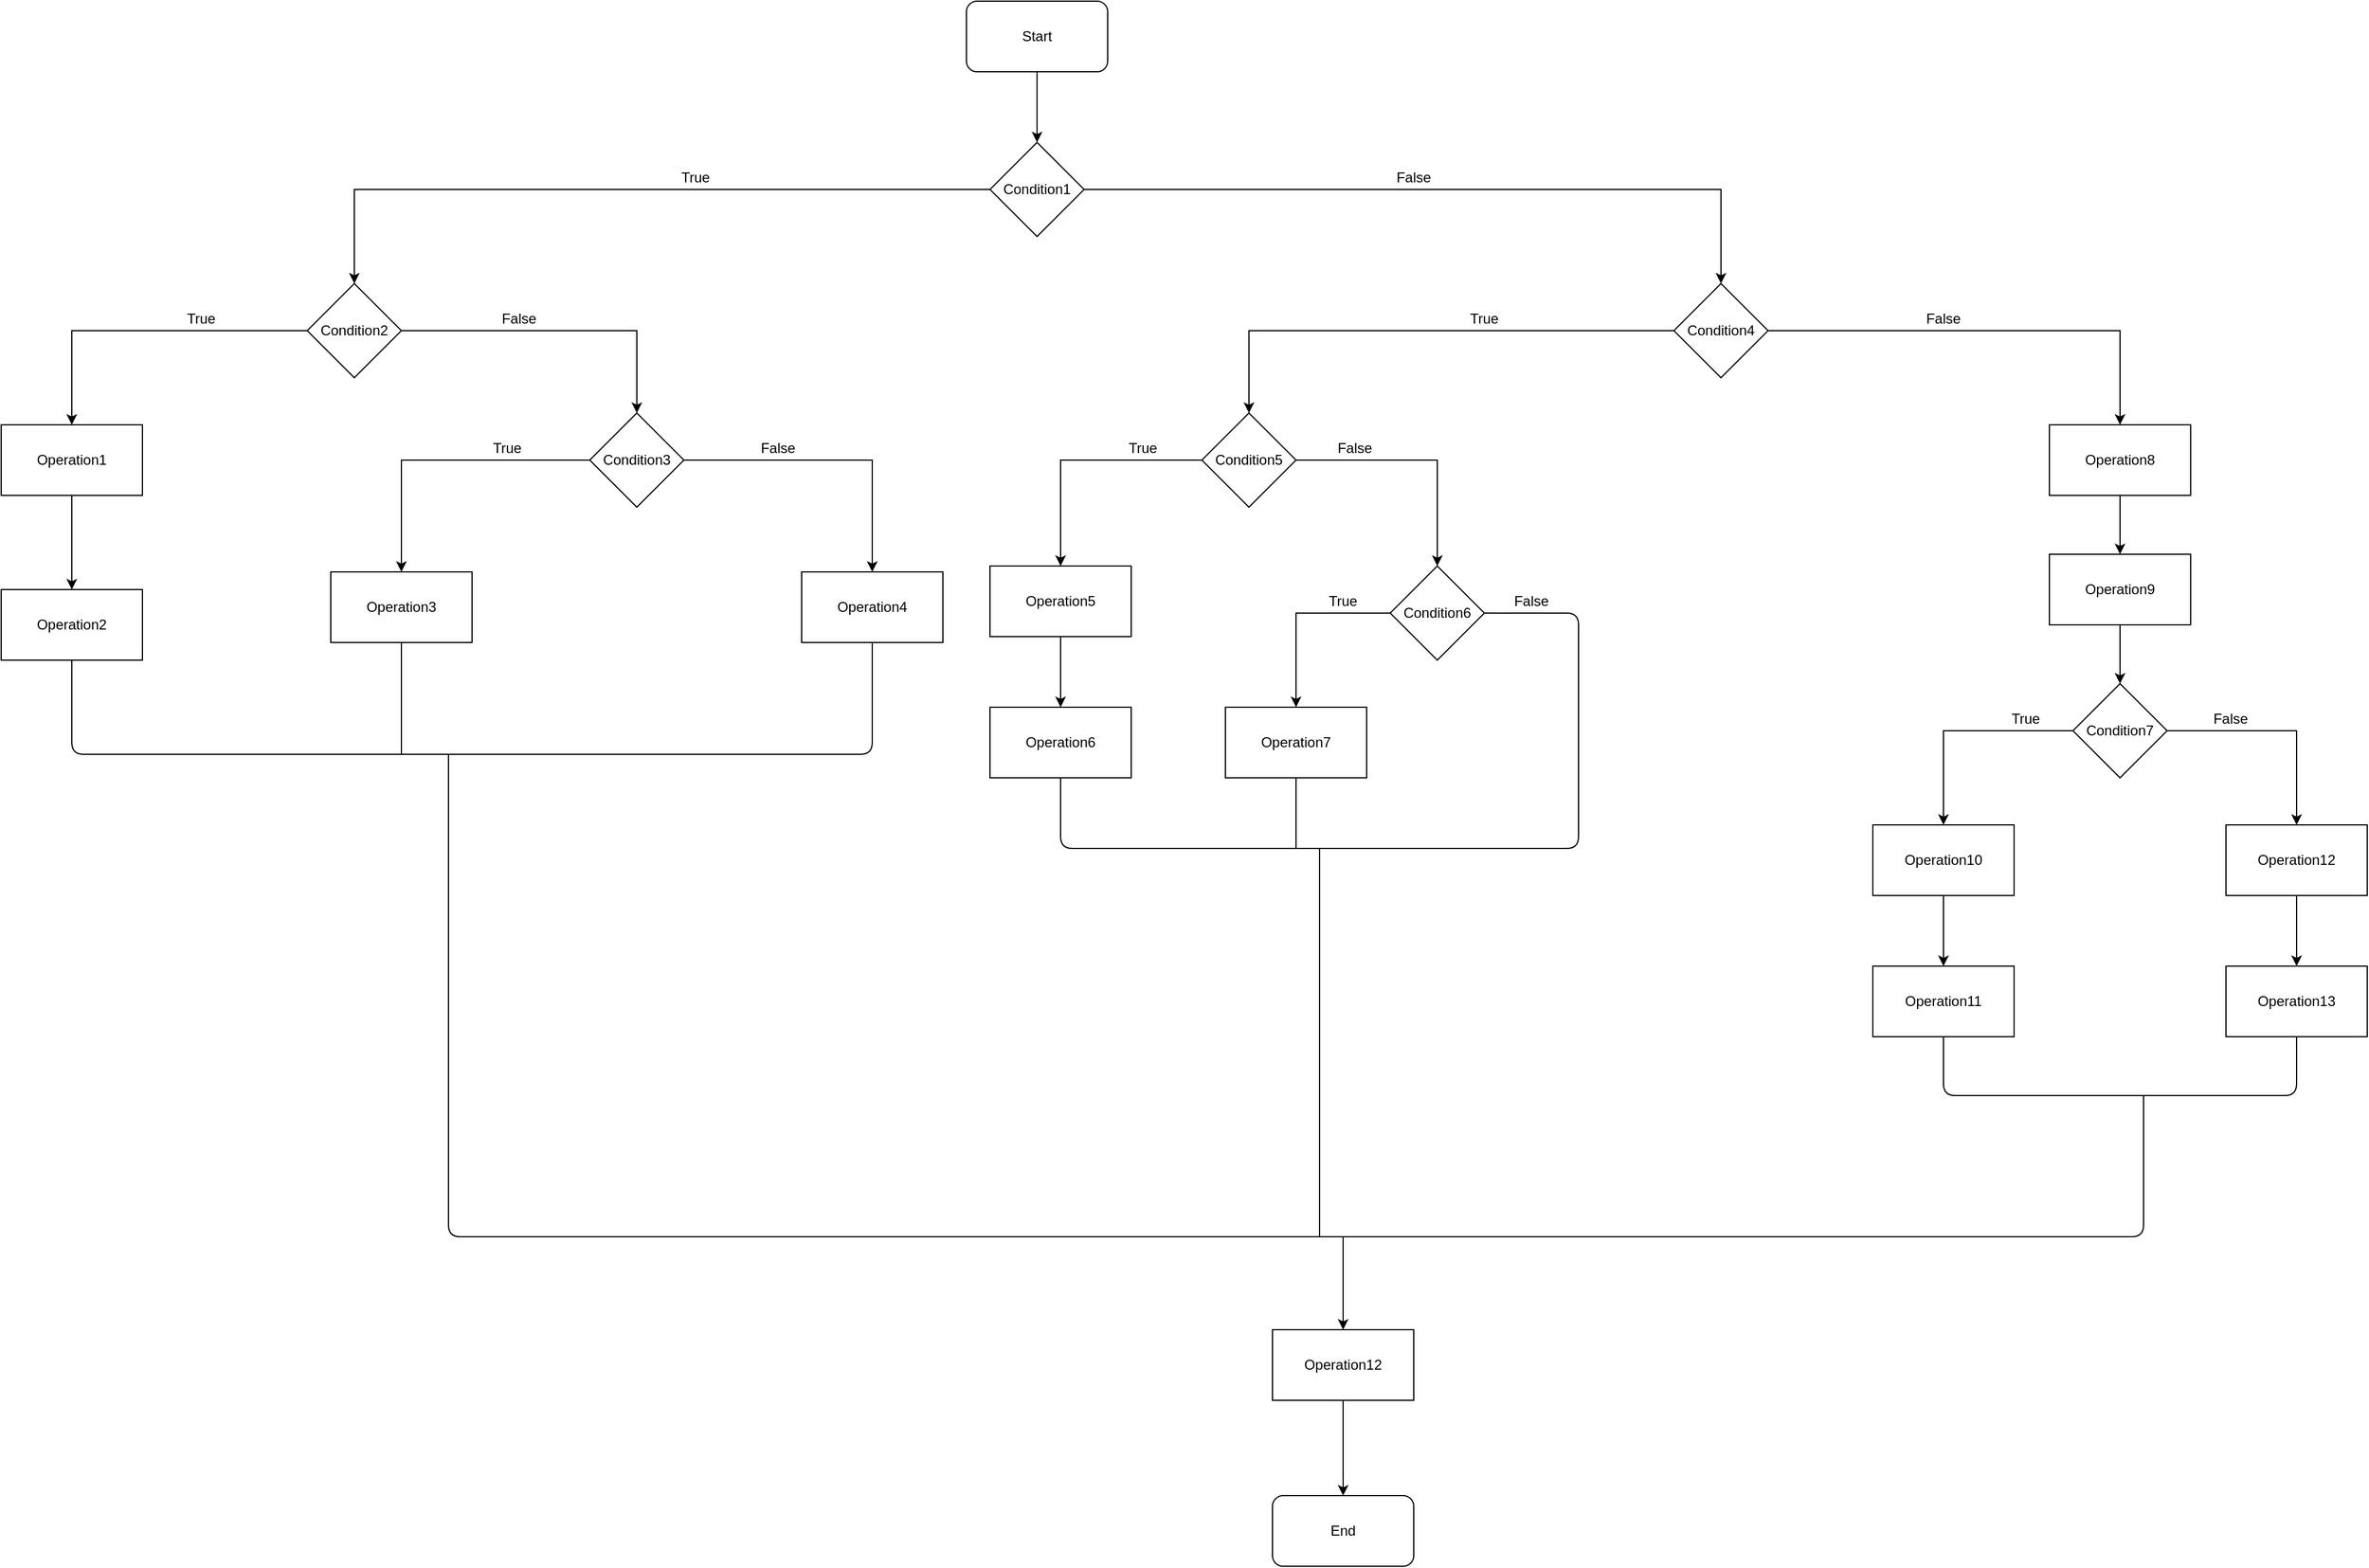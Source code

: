 <mxfile>
    <diagram id="HNjI0YHlFYcTdnRnbW5Z" name="Page-1">
        <mxGraphModel dx="1896" dy="717" grid="1" gridSize="10" guides="1" tooltips="1" connect="1" arrows="1" fold="1" page="1" pageScale="1" pageWidth="827" pageHeight="1169" math="0" shadow="0">
            <root>
                <mxCell id="0"/>
                <mxCell id="1" parent="0"/>
                <mxCell id="4" style="edgeStyle=orthogonalEdgeStyle;rounded=0;orthogonalLoop=1;jettySize=auto;html=1;" edge="1" parent="1" source="2" target="3">
                    <mxGeometry relative="1" as="geometry"/>
                </mxCell>
                <mxCell id="2" value="Start" style="rounded=1;whiteSpace=wrap;html=1;" vertex="1" parent="1">
                    <mxGeometry x="600" y="40" width="120" height="60" as="geometry"/>
                </mxCell>
                <mxCell id="7" style="edgeStyle=orthogonalEdgeStyle;rounded=0;orthogonalLoop=1;jettySize=auto;html=1;" edge="1" parent="1" source="3" target="6">
                    <mxGeometry relative="1" as="geometry"/>
                </mxCell>
                <mxCell id="8" style="edgeStyle=orthogonalEdgeStyle;rounded=0;orthogonalLoop=1;jettySize=auto;html=1;" edge="1" parent="1" source="3" target="5">
                    <mxGeometry relative="1" as="geometry"/>
                </mxCell>
                <mxCell id="3" value="Condition1" style="rhombus;whiteSpace=wrap;html=1;" vertex="1" parent="1">
                    <mxGeometry x="620" y="160" width="80" height="80" as="geometry"/>
                </mxCell>
                <mxCell id="43" style="edgeStyle=orthogonalEdgeStyle;rounded=0;orthogonalLoop=1;jettySize=auto;html=1;" edge="1" parent="1" source="5" target="42">
                    <mxGeometry relative="1" as="geometry"/>
                </mxCell>
                <mxCell id="56" style="edgeStyle=orthogonalEdgeStyle;rounded=0;orthogonalLoop=1;jettySize=auto;html=1;" edge="1" parent="1" source="5" target="55">
                    <mxGeometry relative="1" as="geometry"/>
                </mxCell>
                <mxCell id="5" value="Condition4" style="rhombus;whiteSpace=wrap;html=1;" vertex="1" parent="1">
                    <mxGeometry x="1201" y="280" width="80" height="80" as="geometry"/>
                </mxCell>
                <mxCell id="10" style="edgeStyle=orthogonalEdgeStyle;rounded=0;orthogonalLoop=1;jettySize=auto;html=1;" edge="1" parent="1" source="6" target="9">
                    <mxGeometry relative="1" as="geometry"/>
                </mxCell>
                <mxCell id="14" style="edgeStyle=orthogonalEdgeStyle;rounded=0;orthogonalLoop=1;jettySize=auto;html=1;" edge="1" parent="1" source="6" target="13">
                    <mxGeometry relative="1" as="geometry"/>
                </mxCell>
                <mxCell id="6" value="Condition2" style="rhombus;whiteSpace=wrap;html=1;" vertex="1" parent="1">
                    <mxGeometry x="40" y="280" width="80" height="80" as="geometry"/>
                </mxCell>
                <mxCell id="12" style="edgeStyle=orthogonalEdgeStyle;rounded=0;orthogonalLoop=1;jettySize=auto;html=1;" edge="1" parent="1" source="9" target="11">
                    <mxGeometry relative="1" as="geometry"/>
                </mxCell>
                <mxCell id="9" value="Operation1" style="rounded=0;whiteSpace=wrap;html=1;" vertex="1" parent="1">
                    <mxGeometry x="-220" y="400" width="120" height="60" as="geometry"/>
                </mxCell>
                <mxCell id="11" value="Operation2" style="rounded=0;whiteSpace=wrap;html=1;" vertex="1" parent="1">
                    <mxGeometry x="-220" y="540" width="120" height="60" as="geometry"/>
                </mxCell>
                <mxCell id="16" style="edgeStyle=orthogonalEdgeStyle;rounded=0;orthogonalLoop=1;jettySize=auto;html=1;" edge="1" parent="1" source="13" target="15">
                    <mxGeometry relative="1" as="geometry"/>
                </mxCell>
                <mxCell id="18" style="edgeStyle=orthogonalEdgeStyle;rounded=0;orthogonalLoop=1;jettySize=auto;html=1;" edge="1" parent="1" source="13" target="17">
                    <mxGeometry relative="1" as="geometry"/>
                </mxCell>
                <mxCell id="13" value="Condition3" style="rhombus;whiteSpace=wrap;html=1;" vertex="1" parent="1">
                    <mxGeometry x="280" y="390" width="80" height="80" as="geometry"/>
                </mxCell>
                <mxCell id="15" value="Operation3" style="rounded=0;whiteSpace=wrap;html=1;" vertex="1" parent="1">
                    <mxGeometry x="60" y="525" width="120" height="60" as="geometry"/>
                </mxCell>
                <mxCell id="17" value="Operation4" style="rounded=0;whiteSpace=wrap;html=1;" vertex="1" parent="1">
                    <mxGeometry x="460" y="525" width="120" height="60" as="geometry"/>
                </mxCell>
                <mxCell id="19" value="" style="endArrow=none;html=1;exitX=0.5;exitY=1;exitDx=0;exitDy=0;entryX=0.5;entryY=1;entryDx=0;entryDy=0;" edge="1" parent="1" source="11" target="17">
                    <mxGeometry width="50" height="50" relative="1" as="geometry">
                        <mxPoint x="330" y="580" as="sourcePoint"/>
                        <mxPoint x="380" y="530" as="targetPoint"/>
                        <Array as="points">
                            <mxPoint x="-160" y="680"/>
                            <mxPoint x="520" y="680"/>
                        </Array>
                    </mxGeometry>
                </mxCell>
                <mxCell id="20" value="" style="endArrow=none;html=1;exitX=0.5;exitY=1;exitDx=0;exitDy=0;" edge="1" parent="1" source="15">
                    <mxGeometry width="50" height="50" relative="1" as="geometry">
                        <mxPoint x="330" y="580" as="sourcePoint"/>
                        <mxPoint x="120" y="680" as="targetPoint"/>
                    </mxGeometry>
                </mxCell>
                <mxCell id="45" style="edgeStyle=orthogonalEdgeStyle;rounded=0;orthogonalLoop=1;jettySize=auto;html=1;" edge="1" parent="1" source="42" target="44">
                    <mxGeometry relative="1" as="geometry"/>
                </mxCell>
                <mxCell id="50" style="edgeStyle=orthogonalEdgeStyle;rounded=0;orthogonalLoop=1;jettySize=auto;html=1;entryX=0.5;entryY=0;entryDx=0;entryDy=0;" edge="1" parent="1" source="42" target="48">
                    <mxGeometry relative="1" as="geometry"/>
                </mxCell>
                <mxCell id="42" value="Condition5" style="rhombus;whiteSpace=wrap;html=1;" vertex="1" parent="1">
                    <mxGeometry x="800" y="390" width="80" height="80" as="geometry"/>
                </mxCell>
                <mxCell id="47" style="edgeStyle=orthogonalEdgeStyle;rounded=0;orthogonalLoop=1;jettySize=auto;html=1;" edge="1" parent="1" source="44" target="46">
                    <mxGeometry relative="1" as="geometry"/>
                </mxCell>
                <mxCell id="44" value="Operation5" style="rounded=0;whiteSpace=wrap;html=1;" vertex="1" parent="1">
                    <mxGeometry x="620" y="520" width="120" height="60" as="geometry"/>
                </mxCell>
                <mxCell id="46" value="Operation6" style="rounded=0;whiteSpace=wrap;html=1;" vertex="1" parent="1">
                    <mxGeometry x="620" y="640" width="120" height="60" as="geometry"/>
                </mxCell>
                <mxCell id="52" style="edgeStyle=orthogonalEdgeStyle;rounded=0;orthogonalLoop=1;jettySize=auto;html=1;" edge="1" parent="1" source="48" target="51">
                    <mxGeometry relative="1" as="geometry"/>
                </mxCell>
                <mxCell id="48" value="Condition6" style="rhombus;whiteSpace=wrap;html=1;" vertex="1" parent="1">
                    <mxGeometry x="960" y="520" width="80" height="80" as="geometry"/>
                </mxCell>
                <mxCell id="51" value="Operation7" style="rounded=0;whiteSpace=wrap;html=1;" vertex="1" parent="1">
                    <mxGeometry x="820" y="640" width="120" height="60" as="geometry"/>
                </mxCell>
                <mxCell id="53" value="" style="endArrow=none;html=1;exitX=0.5;exitY=1;exitDx=0;exitDy=0;entryX=1;entryY=0.5;entryDx=0;entryDy=0;" edge="1" parent="1" source="46" target="48">
                    <mxGeometry width="50" height="50" relative="1" as="geometry">
                        <mxPoint x="960" y="750" as="sourcePoint"/>
                        <mxPoint x="1010" y="700" as="targetPoint"/>
                        <Array as="points">
                            <mxPoint x="680" y="760"/>
                            <mxPoint x="1120" y="760"/>
                            <mxPoint x="1120" y="560"/>
                        </Array>
                    </mxGeometry>
                </mxCell>
                <mxCell id="54" value="" style="endArrow=none;html=1;entryX=0.5;entryY=1;entryDx=0;entryDy=0;" edge="1" parent="1" target="51">
                    <mxGeometry width="50" height="50" relative="1" as="geometry">
                        <mxPoint x="880" y="760" as="sourcePoint"/>
                        <mxPoint x="1010" y="700" as="targetPoint"/>
                    </mxGeometry>
                </mxCell>
                <mxCell id="58" style="edgeStyle=orthogonalEdgeStyle;rounded=0;orthogonalLoop=1;jettySize=auto;html=1;" edge="1" parent="1" source="55" target="57">
                    <mxGeometry relative="1" as="geometry"/>
                </mxCell>
                <mxCell id="55" value="Operation8" style="rounded=0;whiteSpace=wrap;html=1;" vertex="1" parent="1">
                    <mxGeometry x="1520" y="400" width="120" height="60" as="geometry"/>
                </mxCell>
                <mxCell id="60" style="edgeStyle=orthogonalEdgeStyle;rounded=0;orthogonalLoop=1;jettySize=auto;html=1;" edge="1" parent="1" source="57" target="59">
                    <mxGeometry relative="1" as="geometry"/>
                </mxCell>
                <mxCell id="57" value="Operation9" style="rounded=0;whiteSpace=wrap;html=1;" vertex="1" parent="1">
                    <mxGeometry x="1520" y="510" width="120" height="60" as="geometry"/>
                </mxCell>
                <mxCell id="65" style="edgeStyle=orthogonalEdgeStyle;rounded=0;orthogonalLoop=1;jettySize=auto;html=1;" edge="1" parent="1" source="59" target="61">
                    <mxGeometry relative="1" as="geometry"/>
                </mxCell>
                <mxCell id="66" style="edgeStyle=orthogonalEdgeStyle;rounded=0;orthogonalLoop=1;jettySize=auto;html=1;" edge="1" parent="1" source="59" target="62">
                    <mxGeometry relative="1" as="geometry"/>
                </mxCell>
                <mxCell id="59" value="Condition7" style="rhombus;whiteSpace=wrap;html=1;" vertex="1" parent="1">
                    <mxGeometry x="1540" y="620" width="80" height="80" as="geometry"/>
                </mxCell>
                <mxCell id="67" style="edgeStyle=orthogonalEdgeStyle;rounded=0;orthogonalLoop=1;jettySize=auto;html=1;" edge="1" parent="1" source="61" target="64">
                    <mxGeometry relative="1" as="geometry"/>
                </mxCell>
                <mxCell id="61" value="Operation10" style="rounded=0;whiteSpace=wrap;html=1;" vertex="1" parent="1">
                    <mxGeometry x="1370" y="740" width="120" height="60" as="geometry"/>
                </mxCell>
                <mxCell id="68" style="edgeStyle=orthogonalEdgeStyle;rounded=0;orthogonalLoop=1;jettySize=auto;html=1;" edge="1" parent="1" source="62" target="63">
                    <mxGeometry relative="1" as="geometry"/>
                </mxCell>
                <mxCell id="62" value="Operation12" style="rounded=0;whiteSpace=wrap;html=1;" vertex="1" parent="1">
                    <mxGeometry x="1670" y="740" width="120" height="60" as="geometry"/>
                </mxCell>
                <mxCell id="63" value="Operation13" style="rounded=0;whiteSpace=wrap;html=1;" vertex="1" parent="1">
                    <mxGeometry x="1670" y="860" width="120" height="60" as="geometry"/>
                </mxCell>
                <mxCell id="64" value="Operation11" style="rounded=0;whiteSpace=wrap;html=1;" vertex="1" parent="1">
                    <mxGeometry x="1370" y="860" width="120" height="60" as="geometry"/>
                </mxCell>
                <mxCell id="69" value="" style="endArrow=none;html=1;exitX=0.5;exitY=1;exitDx=0;exitDy=0;entryX=0.5;entryY=1;entryDx=0;entryDy=0;" edge="1" parent="1" source="63" target="64">
                    <mxGeometry width="50" height="50" relative="1" as="geometry">
                        <mxPoint x="1570" y="870" as="sourcePoint"/>
                        <mxPoint x="1620" y="820" as="targetPoint"/>
                        <Array as="points">
                            <mxPoint x="1730" y="970"/>
                            <mxPoint x="1430" y="970"/>
                        </Array>
                    </mxGeometry>
                </mxCell>
                <mxCell id="70" value="" style="endArrow=none;html=1;" edge="1" parent="1">
                    <mxGeometry width="50" height="50" relative="1" as="geometry">
                        <mxPoint x="160" y="680" as="sourcePoint"/>
                        <mxPoint x="1600" y="970" as="targetPoint"/>
                        <Array as="points">
                            <mxPoint x="160" y="1090"/>
                            <mxPoint x="1600" y="1090"/>
                        </Array>
                    </mxGeometry>
                </mxCell>
                <mxCell id="71" value="" style="endArrow=none;html=1;" edge="1" parent="1">
                    <mxGeometry width="50" height="50" relative="1" as="geometry">
                        <mxPoint x="900" y="1090" as="sourcePoint"/>
                        <mxPoint x="900" y="760" as="targetPoint"/>
                    </mxGeometry>
                </mxCell>
                <mxCell id="72" value="Operation12" style="rounded=0;whiteSpace=wrap;html=1;" vertex="1" parent="1">
                    <mxGeometry x="860" y="1169" width="120" height="60" as="geometry"/>
                </mxCell>
                <mxCell id="73" value="" style="endArrow=classic;html=1;entryX=0.5;entryY=0;entryDx=0;entryDy=0;" edge="1" parent="1" target="72">
                    <mxGeometry width="50" height="50" relative="1" as="geometry">
                        <mxPoint x="920" y="1090" as="sourcePoint"/>
                        <mxPoint x="940" y="1220" as="targetPoint"/>
                    </mxGeometry>
                </mxCell>
                <mxCell id="74" value="" style="endArrow=classic;html=1;exitX=0.5;exitY=1;exitDx=0;exitDy=0;" edge="1" parent="1" source="72" target="75">
                    <mxGeometry width="50" height="50" relative="1" as="geometry">
                        <mxPoint x="890" y="1270" as="sourcePoint"/>
                        <mxPoint x="950" y="1380" as="targetPoint"/>
                    </mxGeometry>
                </mxCell>
                <mxCell id="75" value="End" style="rounded=1;whiteSpace=wrap;html=1;" vertex="1" parent="1">
                    <mxGeometry x="860" y="1310" width="120" height="60" as="geometry"/>
                </mxCell>
                <mxCell id="76" value="True" style="text;html=1;strokeColor=none;fillColor=none;align=center;verticalAlign=middle;whiteSpace=wrap;rounded=0;" vertex="1" parent="1">
                    <mxGeometry x="1020" y="300" width="40" height="20" as="geometry"/>
                </mxCell>
                <mxCell id="77" value="True" style="text;html=1;strokeColor=none;fillColor=none;align=center;verticalAlign=middle;whiteSpace=wrap;rounded=0;" vertex="1" parent="1">
                    <mxGeometry x="350" y="180" width="40" height="20" as="geometry"/>
                </mxCell>
                <mxCell id="78" value="True" style="text;html=1;strokeColor=none;fillColor=none;align=center;verticalAlign=middle;whiteSpace=wrap;rounded=0;" vertex="1" parent="1">
                    <mxGeometry x="-70" y="300" width="40" height="20" as="geometry"/>
                </mxCell>
                <mxCell id="79" value="True" style="text;html=1;strokeColor=none;fillColor=none;align=center;verticalAlign=middle;whiteSpace=wrap;rounded=0;" vertex="1" parent="1">
                    <mxGeometry x="190" y="410" width="40" height="20" as="geometry"/>
                </mxCell>
                <mxCell id="80" value="True" style="text;html=1;strokeColor=none;fillColor=none;align=center;verticalAlign=middle;whiteSpace=wrap;rounded=0;" vertex="1" parent="1">
                    <mxGeometry x="730" y="410" width="40" height="20" as="geometry"/>
                </mxCell>
                <mxCell id="83" value="True" style="text;html=1;strokeColor=none;fillColor=none;align=center;verticalAlign=middle;whiteSpace=wrap;rounded=0;" vertex="1" parent="1">
                    <mxGeometry x="900" y="540" width="40" height="20" as="geometry"/>
                </mxCell>
                <mxCell id="84" value="True" style="text;html=1;strokeColor=none;fillColor=none;align=center;verticalAlign=middle;whiteSpace=wrap;rounded=0;" vertex="1" parent="1">
                    <mxGeometry x="1480" y="640" width="40" height="20" as="geometry"/>
                </mxCell>
                <mxCell id="94" value="False" style="text;html=1;strokeColor=none;fillColor=none;align=center;verticalAlign=middle;whiteSpace=wrap;rounded=0;" vertex="1" parent="1">
                    <mxGeometry x="420" y="410" width="40" height="20" as="geometry"/>
                </mxCell>
                <mxCell id="95" value="False" style="text;html=1;strokeColor=none;fillColor=none;align=center;verticalAlign=middle;whiteSpace=wrap;rounded=0;" vertex="1" parent="1">
                    <mxGeometry x="1654" y="640" width="40" height="20" as="geometry"/>
                </mxCell>
                <mxCell id="96" value="False" style="text;html=1;strokeColor=none;fillColor=none;align=center;verticalAlign=middle;whiteSpace=wrap;rounded=0;" vertex="1" parent="1">
                    <mxGeometry x="1410" y="300" width="40" height="20" as="geometry"/>
                </mxCell>
                <mxCell id="97" value="False" style="text;html=1;strokeColor=none;fillColor=none;align=center;verticalAlign=middle;whiteSpace=wrap;rounded=0;" vertex="1" parent="1">
                    <mxGeometry x="1060" y="540" width="40" height="20" as="geometry"/>
                </mxCell>
                <mxCell id="98" value="False" style="text;html=1;strokeColor=none;fillColor=none;align=center;verticalAlign=middle;whiteSpace=wrap;rounded=0;" vertex="1" parent="1">
                    <mxGeometry x="910" y="410" width="40" height="20" as="geometry"/>
                </mxCell>
                <mxCell id="99" value="False" style="text;html=1;strokeColor=none;fillColor=none;align=center;verticalAlign=middle;whiteSpace=wrap;rounded=0;" vertex="1" parent="1">
                    <mxGeometry x="960" y="180" width="40" height="20" as="geometry"/>
                </mxCell>
                <mxCell id="104" value="False" style="text;html=1;strokeColor=none;fillColor=none;align=center;verticalAlign=middle;whiteSpace=wrap;rounded=0;" vertex="1" parent="1">
                    <mxGeometry x="200" y="300" width="40" height="20" as="geometry"/>
                </mxCell>
            </root>
        </mxGraphModel>
    </diagram>
</mxfile>
